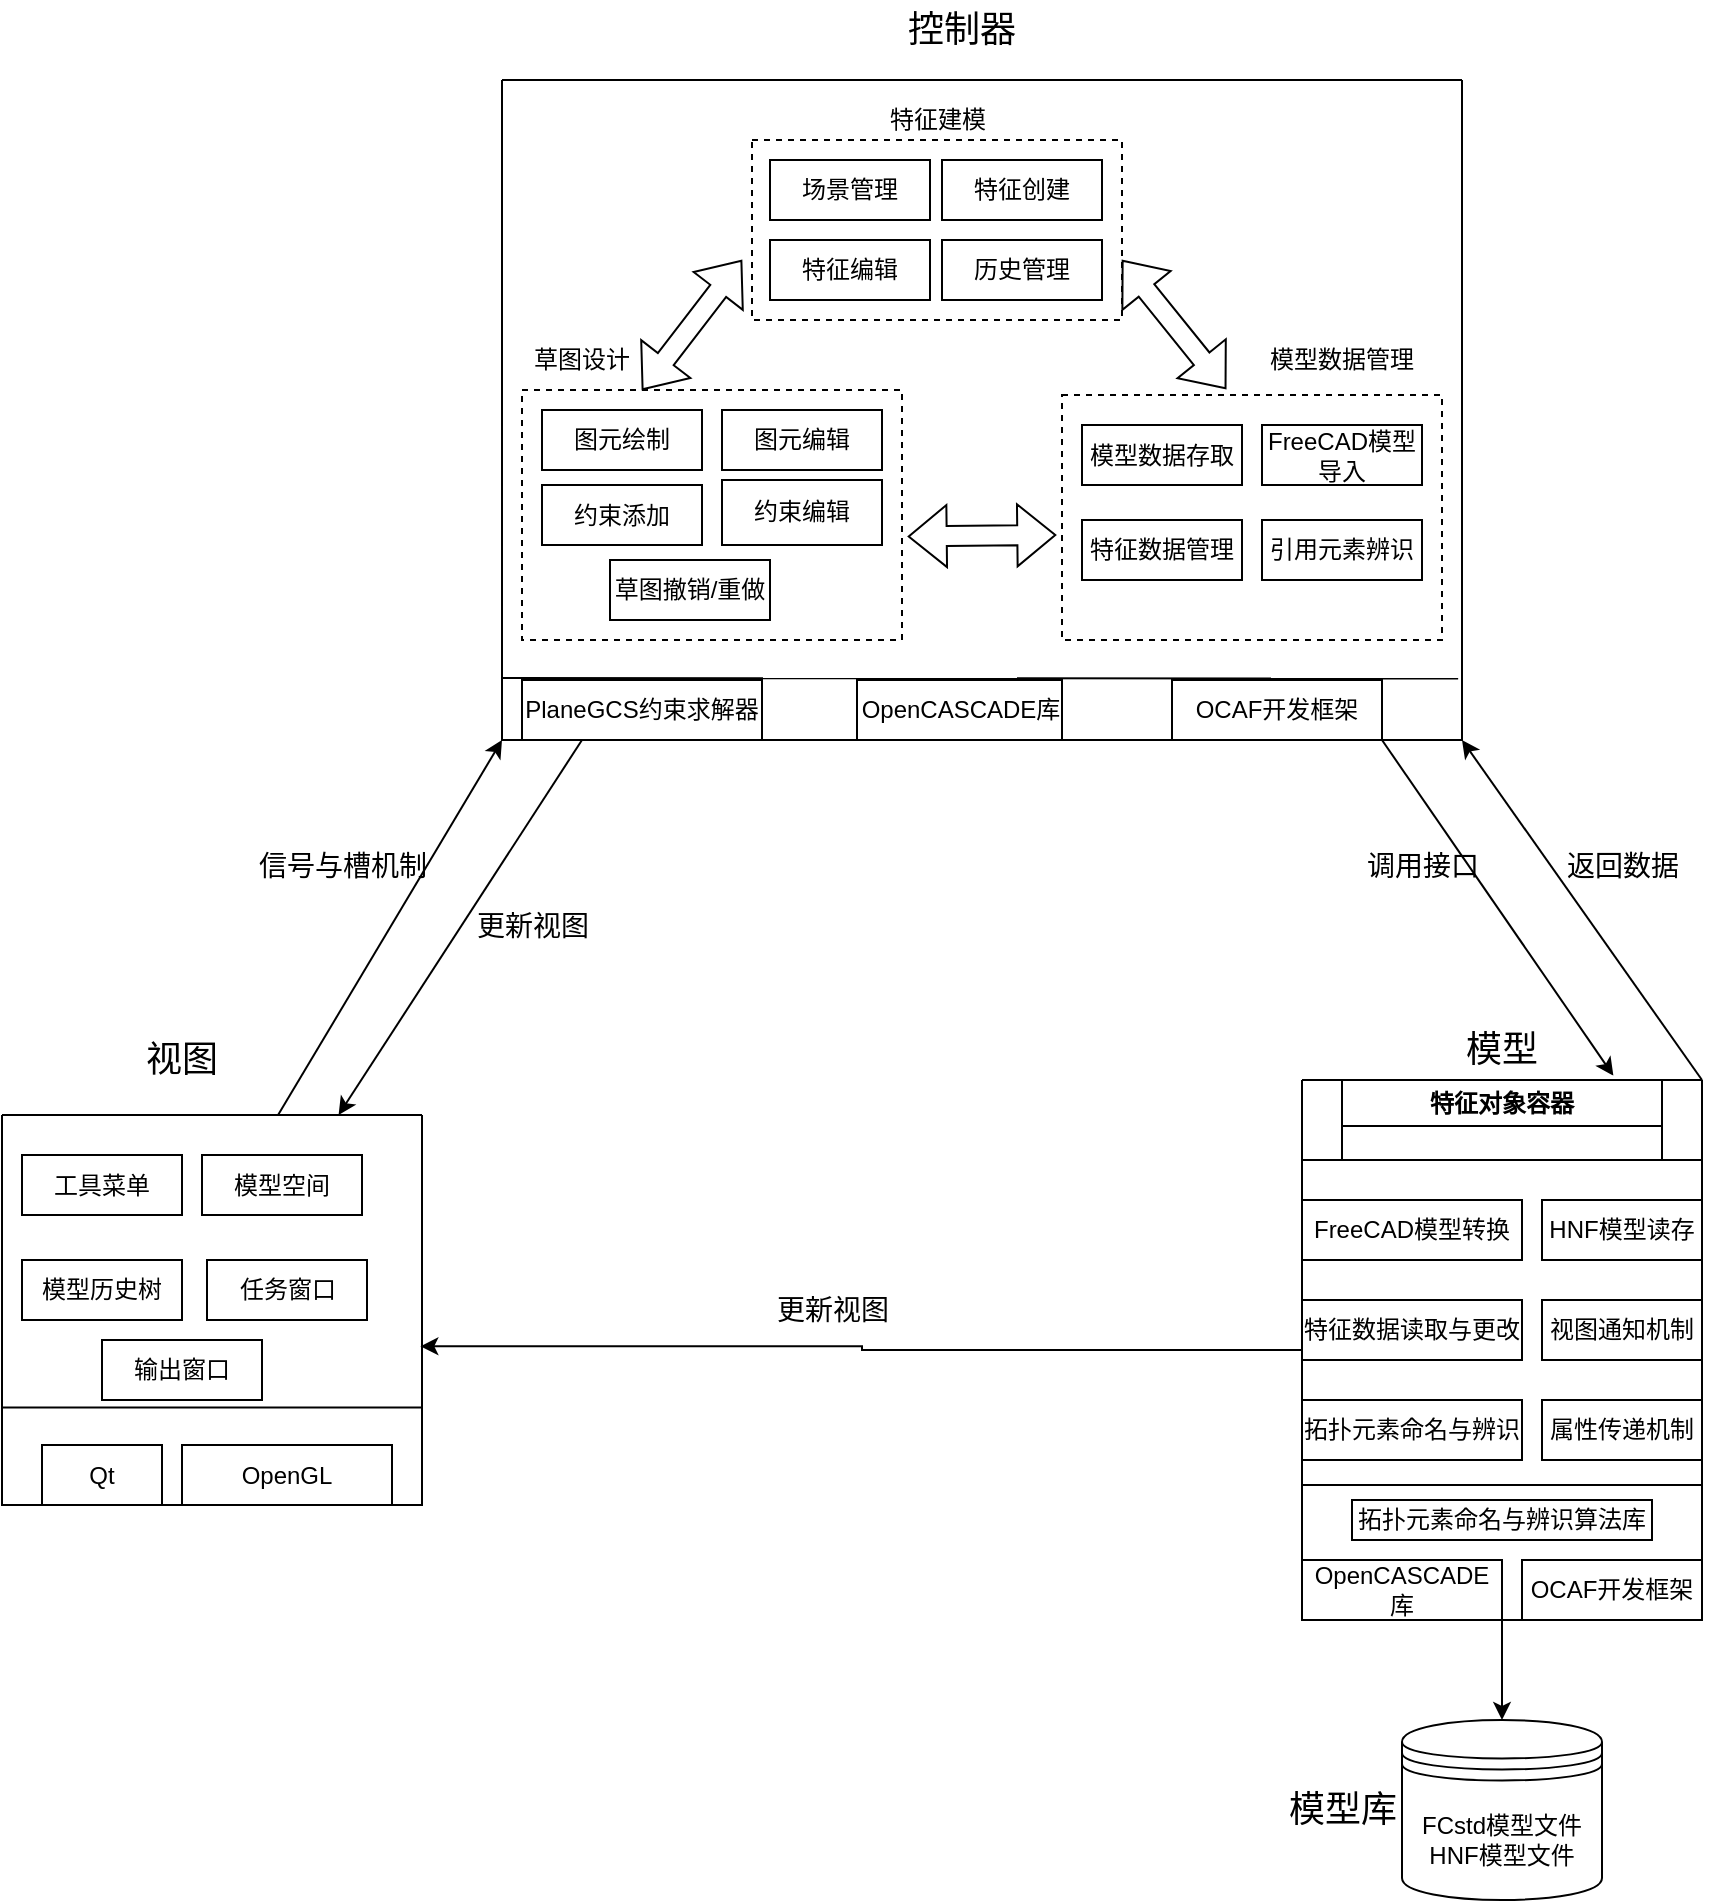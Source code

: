<mxfile version="22.0.8" type="github">
  <diagram name="第 1 页" id="5badEJanhhTlUeLxTdYi">
    <mxGraphModel dx="1288" dy="1784" grid="1" gridSize="10" guides="1" tooltips="1" connect="1" arrows="1" fold="1" page="1" pageScale="1" pageWidth="827" pageHeight="1169" math="0" shadow="0">
      <root>
        <mxCell id="0" />
        <mxCell id="1" parent="0" />
        <mxCell id="2F7c7GaDgsHqWVN50e-c-2" value="" style="swimlane;startSize=0;" parent="1" vertex="1">
          <mxGeometry x="30" y="537.5" width="210" height="195" as="geometry">
            <mxRectangle x="70" y="400" width="50" height="40" as="alternateBounds" />
          </mxGeometry>
        </mxCell>
        <mxCell id="2F7c7GaDgsHqWVN50e-c-7" value="工具菜单" style="rounded=0;whiteSpace=wrap;html=1;" parent="2F7c7GaDgsHqWVN50e-c-2" vertex="1">
          <mxGeometry x="10" y="20" width="80" height="30" as="geometry" />
        </mxCell>
        <mxCell id="2F7c7GaDgsHqWVN50e-c-8" value="模型空间" style="rounded=0;whiteSpace=wrap;html=1;" parent="2F7c7GaDgsHqWVN50e-c-2" vertex="1">
          <mxGeometry x="100" y="20" width="80" height="30" as="geometry" />
        </mxCell>
        <mxCell id="2F7c7GaDgsHqWVN50e-c-9" value="模型历史树" style="rounded=0;whiteSpace=wrap;html=1;" parent="2F7c7GaDgsHqWVN50e-c-2" vertex="1">
          <mxGeometry x="10" y="72.5" width="80" height="30" as="geometry" />
        </mxCell>
        <mxCell id="2F7c7GaDgsHqWVN50e-c-11" value="任务窗口" style="rounded=0;whiteSpace=wrap;html=1;" parent="2F7c7GaDgsHqWVN50e-c-2" vertex="1">
          <mxGeometry x="102.5" y="72.5" width="80" height="30" as="geometry" />
        </mxCell>
        <mxCell id="2F7c7GaDgsHqWVN50e-c-10" value="输出窗口" style="rounded=0;whiteSpace=wrap;html=1;" parent="2F7c7GaDgsHqWVN50e-c-2" vertex="1">
          <mxGeometry x="50" y="112.5" width="80" height="30" as="geometry" />
        </mxCell>
        <mxCell id="2F7c7GaDgsHqWVN50e-c-117" value="Qt" style="rounded=0;whiteSpace=wrap;html=1;" parent="2F7c7GaDgsHqWVN50e-c-2" vertex="1">
          <mxGeometry x="20" y="165" width="60" height="30" as="geometry" />
        </mxCell>
        <mxCell id="2F7c7GaDgsHqWVN50e-c-118" value="OpenGL" style="rounded=0;whiteSpace=wrap;html=1;" parent="2F7c7GaDgsHqWVN50e-c-2" vertex="1">
          <mxGeometry x="90" y="165" width="105" height="30" as="geometry" />
        </mxCell>
        <mxCell id="2F7c7GaDgsHqWVN50e-c-3" value="" style="swimlane;startSize=0;" parent="1" vertex="1">
          <mxGeometry x="280" y="20" width="480" height="330" as="geometry">
            <mxRectangle x="10" y="300" width="50" height="40" as="alternateBounds" />
          </mxGeometry>
        </mxCell>
        <mxCell id="2F7c7GaDgsHqWVN50e-c-57" value="" style="rounded=0;whiteSpace=wrap;html=1;dashed=1;" parent="2F7c7GaDgsHqWVN50e-c-3" vertex="1">
          <mxGeometry x="125" y="30" width="185" height="90" as="geometry" />
        </mxCell>
        <mxCell id="2F7c7GaDgsHqWVN50e-c-58" value="场景管理" style="rounded=0;whiteSpace=wrap;html=1;" parent="2F7c7GaDgsHqWVN50e-c-3" vertex="1">
          <mxGeometry x="134" y="40" width="80" height="30" as="geometry" />
        </mxCell>
        <mxCell id="2F7c7GaDgsHqWVN50e-c-59" value="历史管理" style="rounded=0;whiteSpace=wrap;html=1;" parent="2F7c7GaDgsHqWVN50e-c-3" vertex="1">
          <mxGeometry x="220" y="80" width="80" height="30" as="geometry" />
        </mxCell>
        <mxCell id="2F7c7GaDgsHqWVN50e-c-60" value="特征创建" style="rounded=0;whiteSpace=wrap;html=1;" parent="2F7c7GaDgsHqWVN50e-c-3" vertex="1">
          <mxGeometry x="220" y="40" width="80" height="30" as="geometry" />
        </mxCell>
        <mxCell id="2F7c7GaDgsHqWVN50e-c-61" value="特征编辑" style="rounded=0;whiteSpace=wrap;html=1;" parent="2F7c7GaDgsHqWVN50e-c-3" vertex="1">
          <mxGeometry x="134" y="80" width="80" height="30" as="geometry" />
        </mxCell>
        <mxCell id="2F7c7GaDgsHqWVN50e-c-70" value="草图设计" style="text;html=1;strokeColor=none;fillColor=none;align=center;verticalAlign=middle;whiteSpace=wrap;rounded=0;" parent="2F7c7GaDgsHqWVN50e-c-3" vertex="1">
          <mxGeometry x="10" y="125" width="60" height="30" as="geometry" />
        </mxCell>
        <mxCell id="2F7c7GaDgsHqWVN50e-c-71" value="模型数据管理" style="text;html=1;strokeColor=none;fillColor=none;align=center;verticalAlign=middle;whiteSpace=wrap;rounded=0;" parent="2F7c7GaDgsHqWVN50e-c-3" vertex="1">
          <mxGeometry x="380" y="125" width="80" height="30" as="geometry" />
        </mxCell>
        <mxCell id="2F7c7GaDgsHqWVN50e-c-72" value="特征建模" style="text;html=1;strokeColor=none;fillColor=none;align=center;verticalAlign=middle;whiteSpace=wrap;rounded=0;" parent="2F7c7GaDgsHqWVN50e-c-3" vertex="1">
          <mxGeometry x="177.5" width="80" height="40" as="geometry" />
        </mxCell>
        <mxCell id="2F7c7GaDgsHqWVN50e-c-62" value="" style="rounded=0;whiteSpace=wrap;html=1;dashed=1;" parent="2F7c7GaDgsHqWVN50e-c-3" vertex="1">
          <mxGeometry x="10" y="155" width="190" height="125" as="geometry" />
        </mxCell>
        <mxCell id="2F7c7GaDgsHqWVN50e-c-64" value="图元绘制" style="rounded=0;whiteSpace=wrap;html=1;" parent="2F7c7GaDgsHqWVN50e-c-3" vertex="1">
          <mxGeometry x="20" y="165" width="80" height="30" as="geometry" />
        </mxCell>
        <mxCell id="2F7c7GaDgsHqWVN50e-c-66" value="图元编辑" style="rounded=0;whiteSpace=wrap;html=1;" parent="2F7c7GaDgsHqWVN50e-c-3" vertex="1">
          <mxGeometry x="110" y="165" width="80" height="30" as="geometry" />
        </mxCell>
        <mxCell id="2F7c7GaDgsHqWVN50e-c-65" value="约束添加" style="rounded=0;whiteSpace=wrap;html=1;" parent="2F7c7GaDgsHqWVN50e-c-3" vertex="1">
          <mxGeometry x="20" y="202.5" width="80" height="30" as="geometry" />
        </mxCell>
        <mxCell id="2F7c7GaDgsHqWVN50e-c-67" value="约束编辑" style="rounded=0;whiteSpace=wrap;html=1;" parent="2F7c7GaDgsHqWVN50e-c-3" vertex="1">
          <mxGeometry x="110" y="200" width="80" height="32.5" as="geometry" />
        </mxCell>
        <mxCell id="2F7c7GaDgsHqWVN50e-c-96" value="草图撤销/重做" style="rounded=0;whiteSpace=wrap;html=1;" parent="2F7c7GaDgsHqWVN50e-c-3" vertex="1">
          <mxGeometry x="54" y="240" width="80" height="30" as="geometry" />
        </mxCell>
        <mxCell id="2F7c7GaDgsHqWVN50e-c-63" value="" style="rounded=0;whiteSpace=wrap;html=1;dashed=1;" parent="2F7c7GaDgsHqWVN50e-c-3" vertex="1">
          <mxGeometry x="280" y="157.5" width="190" height="122.5" as="geometry" />
        </mxCell>
        <mxCell id="2F7c7GaDgsHqWVN50e-c-68" value="模型数据存取" style="rounded=0;whiteSpace=wrap;html=1;" parent="2F7c7GaDgsHqWVN50e-c-3" vertex="1">
          <mxGeometry x="290" y="172.5" width="80" height="30" as="geometry" />
        </mxCell>
        <mxCell id="2F7c7GaDgsHqWVN50e-c-69" value="FreeCAD模型导入" style="rounded=0;whiteSpace=wrap;html=1;" parent="2F7c7GaDgsHqWVN50e-c-3" vertex="1">
          <mxGeometry x="380" y="172.5" width="80" height="30" as="geometry" />
        </mxCell>
        <mxCell id="2F7c7GaDgsHqWVN50e-c-100" style="edgeStyle=orthogonalEdgeStyle;rounded=0;orthogonalLoop=1;jettySize=auto;html=1;exitX=0.5;exitY=1;exitDx=0;exitDy=0;" parent="2F7c7GaDgsHqWVN50e-c-3" source="2F7c7GaDgsHqWVN50e-c-66" target="2F7c7GaDgsHqWVN50e-c-66" edge="1">
          <mxGeometry relative="1" as="geometry" />
        </mxCell>
        <mxCell id="2F7c7GaDgsHqWVN50e-c-101" value="特征数据管理" style="rounded=0;whiteSpace=wrap;html=1;" parent="2F7c7GaDgsHqWVN50e-c-3" vertex="1">
          <mxGeometry x="290" y="220" width="80" height="30" as="geometry" />
        </mxCell>
        <mxCell id="2F7c7GaDgsHqWVN50e-c-102" value="引用元素辨识" style="rounded=0;whiteSpace=wrap;html=1;" parent="2F7c7GaDgsHqWVN50e-c-3" vertex="1">
          <mxGeometry x="380" y="220" width="80" height="30" as="geometry" />
        </mxCell>
        <mxCell id="2F7c7GaDgsHqWVN50e-c-111" value="PlaneGCS约束求解器" style="rounded=0;whiteSpace=wrap;html=1;" parent="2F7c7GaDgsHqWVN50e-c-3" vertex="1">
          <mxGeometry x="10" y="300" width="120" height="30" as="geometry" />
        </mxCell>
        <mxCell id="2F7c7GaDgsHqWVN50e-c-112" value="OpenCASCADE库" style="rounded=0;whiteSpace=wrap;html=1;" parent="2F7c7GaDgsHqWVN50e-c-3" vertex="1">
          <mxGeometry x="177.5" y="300" width="102.5" height="30" as="geometry" />
        </mxCell>
        <mxCell id="2F7c7GaDgsHqWVN50e-c-113" value="OCAF开发框架" style="rounded=0;whiteSpace=wrap;html=1;" parent="2F7c7GaDgsHqWVN50e-c-3" vertex="1">
          <mxGeometry x="335" y="300" width="105" height="30" as="geometry" />
        </mxCell>
        <mxCell id="2F7c7GaDgsHqWVN50e-c-122" value="" style="shape=flexArrow;endArrow=classic;startArrow=classic;html=1;rounded=0;exitX=1.015;exitY=0.586;exitDx=0;exitDy=0;exitPerimeter=0;entryX=-0.015;entryY=0.571;entryDx=0;entryDy=0;entryPerimeter=0;" parent="2F7c7GaDgsHqWVN50e-c-3" source="2F7c7GaDgsHqWVN50e-c-62" target="2F7c7GaDgsHqWVN50e-c-63" edge="1">
          <mxGeometry width="100" height="100" relative="1" as="geometry">
            <mxPoint x="200" y="250" as="sourcePoint" />
            <mxPoint x="300" y="150" as="targetPoint" />
          </mxGeometry>
        </mxCell>
        <mxCell id="2F7c7GaDgsHqWVN50e-c-123" value="" style="shape=flexArrow;endArrow=classic;startArrow=classic;html=1;rounded=0;exitX=0.432;exitY=-0.024;exitDx=0;exitDy=0;exitPerimeter=0;entryX=1;entryY=0.667;entryDx=0;entryDy=0;entryPerimeter=0;" parent="2F7c7GaDgsHqWVN50e-c-3" source="2F7c7GaDgsHqWVN50e-c-63" target="2F7c7GaDgsHqWVN50e-c-57" edge="1">
          <mxGeometry width="100" height="100" relative="1" as="geometry">
            <mxPoint x="340" y="170" as="sourcePoint" />
            <mxPoint x="320" y="100" as="targetPoint" />
          </mxGeometry>
        </mxCell>
        <mxCell id="2F7c7GaDgsHqWVN50e-c-124" value="" style="shape=flexArrow;endArrow=classic;startArrow=classic;html=1;rounded=0;exitX=1;exitY=1;exitDx=0;exitDy=0;" parent="2F7c7GaDgsHqWVN50e-c-3" source="2F7c7GaDgsHqWVN50e-c-70" edge="1">
          <mxGeometry width="100" height="100" relative="1" as="geometry">
            <mxPoint x="20" y="190" as="sourcePoint" />
            <mxPoint x="120" y="90" as="targetPoint" />
          </mxGeometry>
        </mxCell>
        <mxCell id="2F7c7GaDgsHqWVN50e-c-121" style="edgeStyle=orthogonalEdgeStyle;rounded=0;orthogonalLoop=1;jettySize=auto;html=1;exitX=0.5;exitY=1;exitDx=0;exitDy=0;entryX=0.5;entryY=0;entryDx=0;entryDy=0;" parent="1" source="2F7c7GaDgsHqWVN50e-c-4" target="2F7c7GaDgsHqWVN50e-c-33" edge="1">
          <mxGeometry relative="1" as="geometry" />
        </mxCell>
        <mxCell id="2F7c7GaDgsHqWVN50e-c-4" value="" style="swimlane;startSize=0;" parent="1" vertex="1">
          <mxGeometry x="680" y="520" width="200" height="270" as="geometry">
            <mxRectangle x="10" y="300" width="50" height="40" as="alternateBounds" />
          </mxGeometry>
        </mxCell>
        <mxCell id="2F7c7GaDgsHqWVN50e-c-26" value="FreeCAD模型转换" style="rounded=0;whiteSpace=wrap;html=1;" parent="2F7c7GaDgsHqWVN50e-c-4" vertex="1">
          <mxGeometry y="60" width="110" height="30" as="geometry" />
        </mxCell>
        <mxCell id="2F7c7GaDgsHqWVN50e-c-24" value="HNF模型读存" style="rounded=0;whiteSpace=wrap;html=1;" parent="2F7c7GaDgsHqWVN50e-c-4" vertex="1">
          <mxGeometry x="120" y="60" width="80" height="30" as="geometry" />
        </mxCell>
        <mxCell id="2F7c7GaDgsHqWVN50e-c-22" value="特征数据读取与更改" style="rounded=0;whiteSpace=wrap;html=1;" parent="2F7c7GaDgsHqWVN50e-c-4" vertex="1">
          <mxGeometry y="110" width="110" height="30" as="geometry" />
        </mxCell>
        <mxCell id="2F7c7GaDgsHqWVN50e-c-23" value="视图通知机制" style="rounded=0;whiteSpace=wrap;html=1;" parent="2F7c7GaDgsHqWVN50e-c-4" vertex="1">
          <mxGeometry x="120" y="110" width="80" height="30" as="geometry" />
        </mxCell>
        <mxCell id="2F7c7GaDgsHqWVN50e-c-25" value="拓扑元素命名与辨识" style="rounded=0;whiteSpace=wrap;html=1;" parent="2F7c7GaDgsHqWVN50e-c-4" vertex="1">
          <mxGeometry y="160" width="110" height="30" as="geometry" />
        </mxCell>
        <mxCell id="2F7c7GaDgsHqWVN50e-c-21" value="属性传递机制" style="rounded=0;whiteSpace=wrap;html=1;" parent="2F7c7GaDgsHqWVN50e-c-4" vertex="1">
          <mxGeometry x="120" y="160" width="80" height="30" as="geometry" />
        </mxCell>
        <mxCell id="2F7c7GaDgsHqWVN50e-c-32" value="特征对象容器" style="swimlane;whiteSpace=wrap;html=1;" parent="2F7c7GaDgsHqWVN50e-c-4" vertex="1">
          <mxGeometry x="20" width="160" height="40" as="geometry" />
        </mxCell>
        <mxCell id="2F7c7GaDgsHqWVN50e-c-114" value="拓扑元素命名与辨识算法库" style="rounded=0;whiteSpace=wrap;html=1;" parent="2F7c7GaDgsHqWVN50e-c-4" vertex="1">
          <mxGeometry x="25" y="210" width="150" height="20" as="geometry" />
        </mxCell>
        <mxCell id="2F7c7GaDgsHqWVN50e-c-115" value="OpenCASCADE库" style="rounded=0;whiteSpace=wrap;html=1;" parent="2F7c7GaDgsHqWVN50e-c-4" vertex="1">
          <mxGeometry y="240" width="100" height="30" as="geometry" />
        </mxCell>
        <mxCell id="2F7c7GaDgsHqWVN50e-c-116" value="OCAF开发框架" style="rounded=0;whiteSpace=wrap;html=1;" parent="2F7c7GaDgsHqWVN50e-c-4" vertex="1">
          <mxGeometry x="110" y="240" width="90" height="30" as="geometry" />
        </mxCell>
        <mxCell id="2F7c7GaDgsHqWVN50e-c-13" value="&lt;font style=&quot;font-size: 18px;&quot;&gt;视图&lt;/font&gt;" style="text;html=1;strokeColor=none;fillColor=none;align=center;verticalAlign=middle;whiteSpace=wrap;rounded=0;" parent="1" vertex="1">
          <mxGeometry x="90" y="495" width="60" height="30" as="geometry" />
        </mxCell>
        <mxCell id="2F7c7GaDgsHqWVN50e-c-14" value="&lt;font style=&quot;font-size: 18px;&quot;&gt;模型&lt;/font&gt;" style="text;html=1;strokeColor=none;fillColor=none;align=center;verticalAlign=middle;whiteSpace=wrap;rounded=0;" parent="1" vertex="1">
          <mxGeometry x="750" y="490" width="60" height="30" as="geometry" />
        </mxCell>
        <mxCell id="2F7c7GaDgsHqWVN50e-c-15" value="&lt;font style=&quot;font-size: 18px;&quot;&gt;控制器&lt;/font&gt;" style="text;html=1;strokeColor=none;fillColor=none;align=center;verticalAlign=middle;whiteSpace=wrap;rounded=0;" parent="1" vertex="1">
          <mxGeometry x="480" y="-20" width="60" height="30" as="geometry" />
        </mxCell>
        <mxCell id="2F7c7GaDgsHqWVN50e-c-28" value="" style="endArrow=none;html=1;rounded=0;entryX=1;entryY=0.75;entryDx=0;entryDy=0;exitX=0;exitY=0.75;exitDx=0;exitDy=0;" parent="1" source="2F7c7GaDgsHqWVN50e-c-4" target="2F7c7GaDgsHqWVN50e-c-4" edge="1">
          <mxGeometry width="50" height="50" relative="1" as="geometry">
            <mxPoint x="580" y="760" as="sourcePoint" />
            <mxPoint x="630" y="710" as="targetPoint" />
          </mxGeometry>
        </mxCell>
        <mxCell id="2F7c7GaDgsHqWVN50e-c-30" value="" style="endArrow=none;html=1;rounded=0;exitX=0.998;exitY=0.148;exitDx=0;exitDy=0;exitPerimeter=0;" parent="1" source="2F7c7GaDgsHqWVN50e-c-4" edge="1">
          <mxGeometry width="50" height="50" relative="1" as="geometry">
            <mxPoint x="560" y="610" as="sourcePoint" />
            <mxPoint x="680" y="560" as="targetPoint" />
          </mxGeometry>
        </mxCell>
        <mxCell id="2F7c7GaDgsHqWVN50e-c-33" value="FCstd模型文件&lt;br&gt;HNF模型文件" style="shape=datastore;whiteSpace=wrap;html=1;" parent="1" vertex="1">
          <mxGeometry x="730" y="840" width="100" height="90" as="geometry" />
        </mxCell>
        <mxCell id="2F7c7GaDgsHqWVN50e-c-34" value="&lt;font style=&quot;font-size: 18px;&quot;&gt;模型库&lt;/font&gt;" style="text;html=1;align=center;verticalAlign=middle;resizable=0;points=[];autosize=1;strokeColor=none;fillColor=none;" parent="1" vertex="1">
          <mxGeometry x="660" y="865" width="80" height="40" as="geometry" />
        </mxCell>
        <mxCell id="2F7c7GaDgsHqWVN50e-c-37" value="&lt;font style=&quot;font-size: 14px;&quot;&gt;更新视图&lt;/font&gt;" style="text;html=1;align=center;verticalAlign=middle;resizable=0;points=[];autosize=1;strokeColor=none;fillColor=none;" parent="1" vertex="1">
          <mxGeometry x="405" y="620" width="80" height="30" as="geometry" />
        </mxCell>
        <mxCell id="2F7c7GaDgsHqWVN50e-c-108" value="" style="endArrow=none;html=1;rounded=0;entryX=0.996;entryY=0.907;entryDx=0;entryDy=0;entryPerimeter=0;" parent="1" target="2F7c7GaDgsHqWVN50e-c-3" edge="1">
          <mxGeometry width="50" height="50" relative="1" as="geometry">
            <mxPoint x="280" y="319" as="sourcePoint" />
            <mxPoint x="360" y="380" as="targetPoint" />
          </mxGeometry>
        </mxCell>
        <mxCell id="2F7c7GaDgsHqWVN50e-c-126" style="edgeStyle=orthogonalEdgeStyle;rounded=0;orthogonalLoop=1;jettySize=auto;html=1;entryX=0.996;entryY=0.593;entryDx=0;entryDy=0;entryPerimeter=0;" parent="1" source="2F7c7GaDgsHqWVN50e-c-4" target="2F7c7GaDgsHqWVN50e-c-2" edge="1">
          <mxGeometry relative="1" as="geometry" />
        </mxCell>
        <mxCell id="2F7c7GaDgsHqWVN50e-c-127" value="" style="endArrow=classic;html=1;rounded=0;entryX=1;entryY=1;entryDx=0;entryDy=0;exitX=1;exitY=0;exitDx=0;exitDy=0;" parent="1" source="2F7c7GaDgsHqWVN50e-c-4" target="2F7c7GaDgsHqWVN50e-c-3" edge="1">
          <mxGeometry width="50" height="50" relative="1" as="geometry">
            <mxPoint x="910" y="500" as="sourcePoint" />
            <mxPoint x="960" y="450" as="targetPoint" />
          </mxGeometry>
        </mxCell>
        <mxCell id="2F7c7GaDgsHqWVN50e-c-128" value="" style="endArrow=classic;html=1;rounded=0;exitX=1;exitY=1;exitDx=0;exitDy=0;entryX=0.848;entryY=-0.055;entryDx=0;entryDy=0;entryPerimeter=0;" parent="1" source="2F7c7GaDgsHqWVN50e-c-113" target="2F7c7GaDgsHqWVN50e-c-32" edge="1">
          <mxGeometry width="50" height="50" relative="1" as="geometry">
            <mxPoint x="750" y="450" as="sourcePoint" />
            <mxPoint x="800" y="400" as="targetPoint" />
          </mxGeometry>
        </mxCell>
        <mxCell id="2F7c7GaDgsHqWVN50e-c-129" value="" style="endArrow=classic;html=1;rounded=0;entryX=0;entryY=1;entryDx=0;entryDy=0;exitX=0.658;exitY=-0.001;exitDx=0;exitDy=0;exitPerimeter=0;" parent="1" target="2F7c7GaDgsHqWVN50e-c-3" edge="1" source="2F7c7GaDgsHqWVN50e-c-2">
          <mxGeometry width="50" height="50" relative="1" as="geometry">
            <mxPoint x="170" y="520" as="sourcePoint" />
            <mxPoint x="220" y="470" as="targetPoint" />
          </mxGeometry>
        </mxCell>
        <mxCell id="2F7c7GaDgsHqWVN50e-c-130" value="" style="endArrow=classic;html=1;rounded=0;exitX=0.25;exitY=1;exitDx=0;exitDy=0;" parent="1" source="2F7c7GaDgsHqWVN50e-c-111" target="2F7c7GaDgsHqWVN50e-c-2" edge="1">
          <mxGeometry width="50" height="50" relative="1" as="geometry">
            <mxPoint x="370" y="490" as="sourcePoint" />
            <mxPoint x="420" y="440" as="targetPoint" />
          </mxGeometry>
        </mxCell>
        <mxCell id="2F7c7GaDgsHqWVN50e-c-131" value="&lt;font style=&quot;font-size: 14px;&quot;&gt;信号与槽机制&lt;/font&gt;" style="text;html=1;align=center;verticalAlign=middle;resizable=0;points=[];autosize=1;strokeColor=none;fillColor=none;" parent="1" vertex="1">
          <mxGeometry x="145" y="398" width="110" height="30" as="geometry" />
        </mxCell>
        <mxCell id="2F7c7GaDgsHqWVN50e-c-132" value="&lt;font style=&quot;font-size: 14px;&quot;&gt;更新视图&lt;/font&gt;" style="text;html=1;align=center;verticalAlign=middle;resizable=0;points=[];autosize=1;strokeColor=none;fillColor=none;" parent="1" vertex="1">
          <mxGeometry x="255" y="428" width="80" height="30" as="geometry" />
        </mxCell>
        <mxCell id="2F7c7GaDgsHqWVN50e-c-133" value="&lt;font style=&quot;font-size: 14px;&quot;&gt;调用接口&lt;/font&gt;" style="text;html=1;align=center;verticalAlign=middle;resizable=0;points=[];autosize=1;strokeColor=none;fillColor=none;" parent="1" vertex="1">
          <mxGeometry x="700" y="398" width="80" height="30" as="geometry" />
        </mxCell>
        <mxCell id="2F7c7GaDgsHqWVN50e-c-134" value="&lt;font style=&quot;font-size: 14px;&quot;&gt;返回数据&lt;/font&gt;" style="text;html=1;align=center;verticalAlign=middle;resizable=0;points=[];autosize=1;strokeColor=none;fillColor=none;" parent="1" vertex="1">
          <mxGeometry x="800" y="398" width="80" height="30" as="geometry" />
        </mxCell>
        <mxCell id="rfrGcxPZa9g_zgw7nOZa-2" value="" style="endArrow=none;html=1;rounded=0;entryX=1;entryY=0.75;entryDx=0;entryDy=0;exitX=0;exitY=0.75;exitDx=0;exitDy=0;" edge="1" parent="1" source="2F7c7GaDgsHqWVN50e-c-2" target="2F7c7GaDgsHqWVN50e-c-2">
          <mxGeometry width="50" height="50" relative="1" as="geometry">
            <mxPoint x="320" y="700" as="sourcePoint" />
            <mxPoint x="798" y="700" as="targetPoint" />
          </mxGeometry>
        </mxCell>
      </root>
    </mxGraphModel>
  </diagram>
</mxfile>

